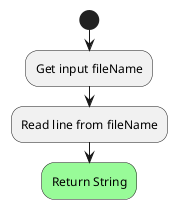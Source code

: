 @startuml
'https://plantuml.com/activity-diagram-beta

start
    :Get input fileName;
    :Read line from fileName;
    #palegreen:Return String;
    kill

@enduml
